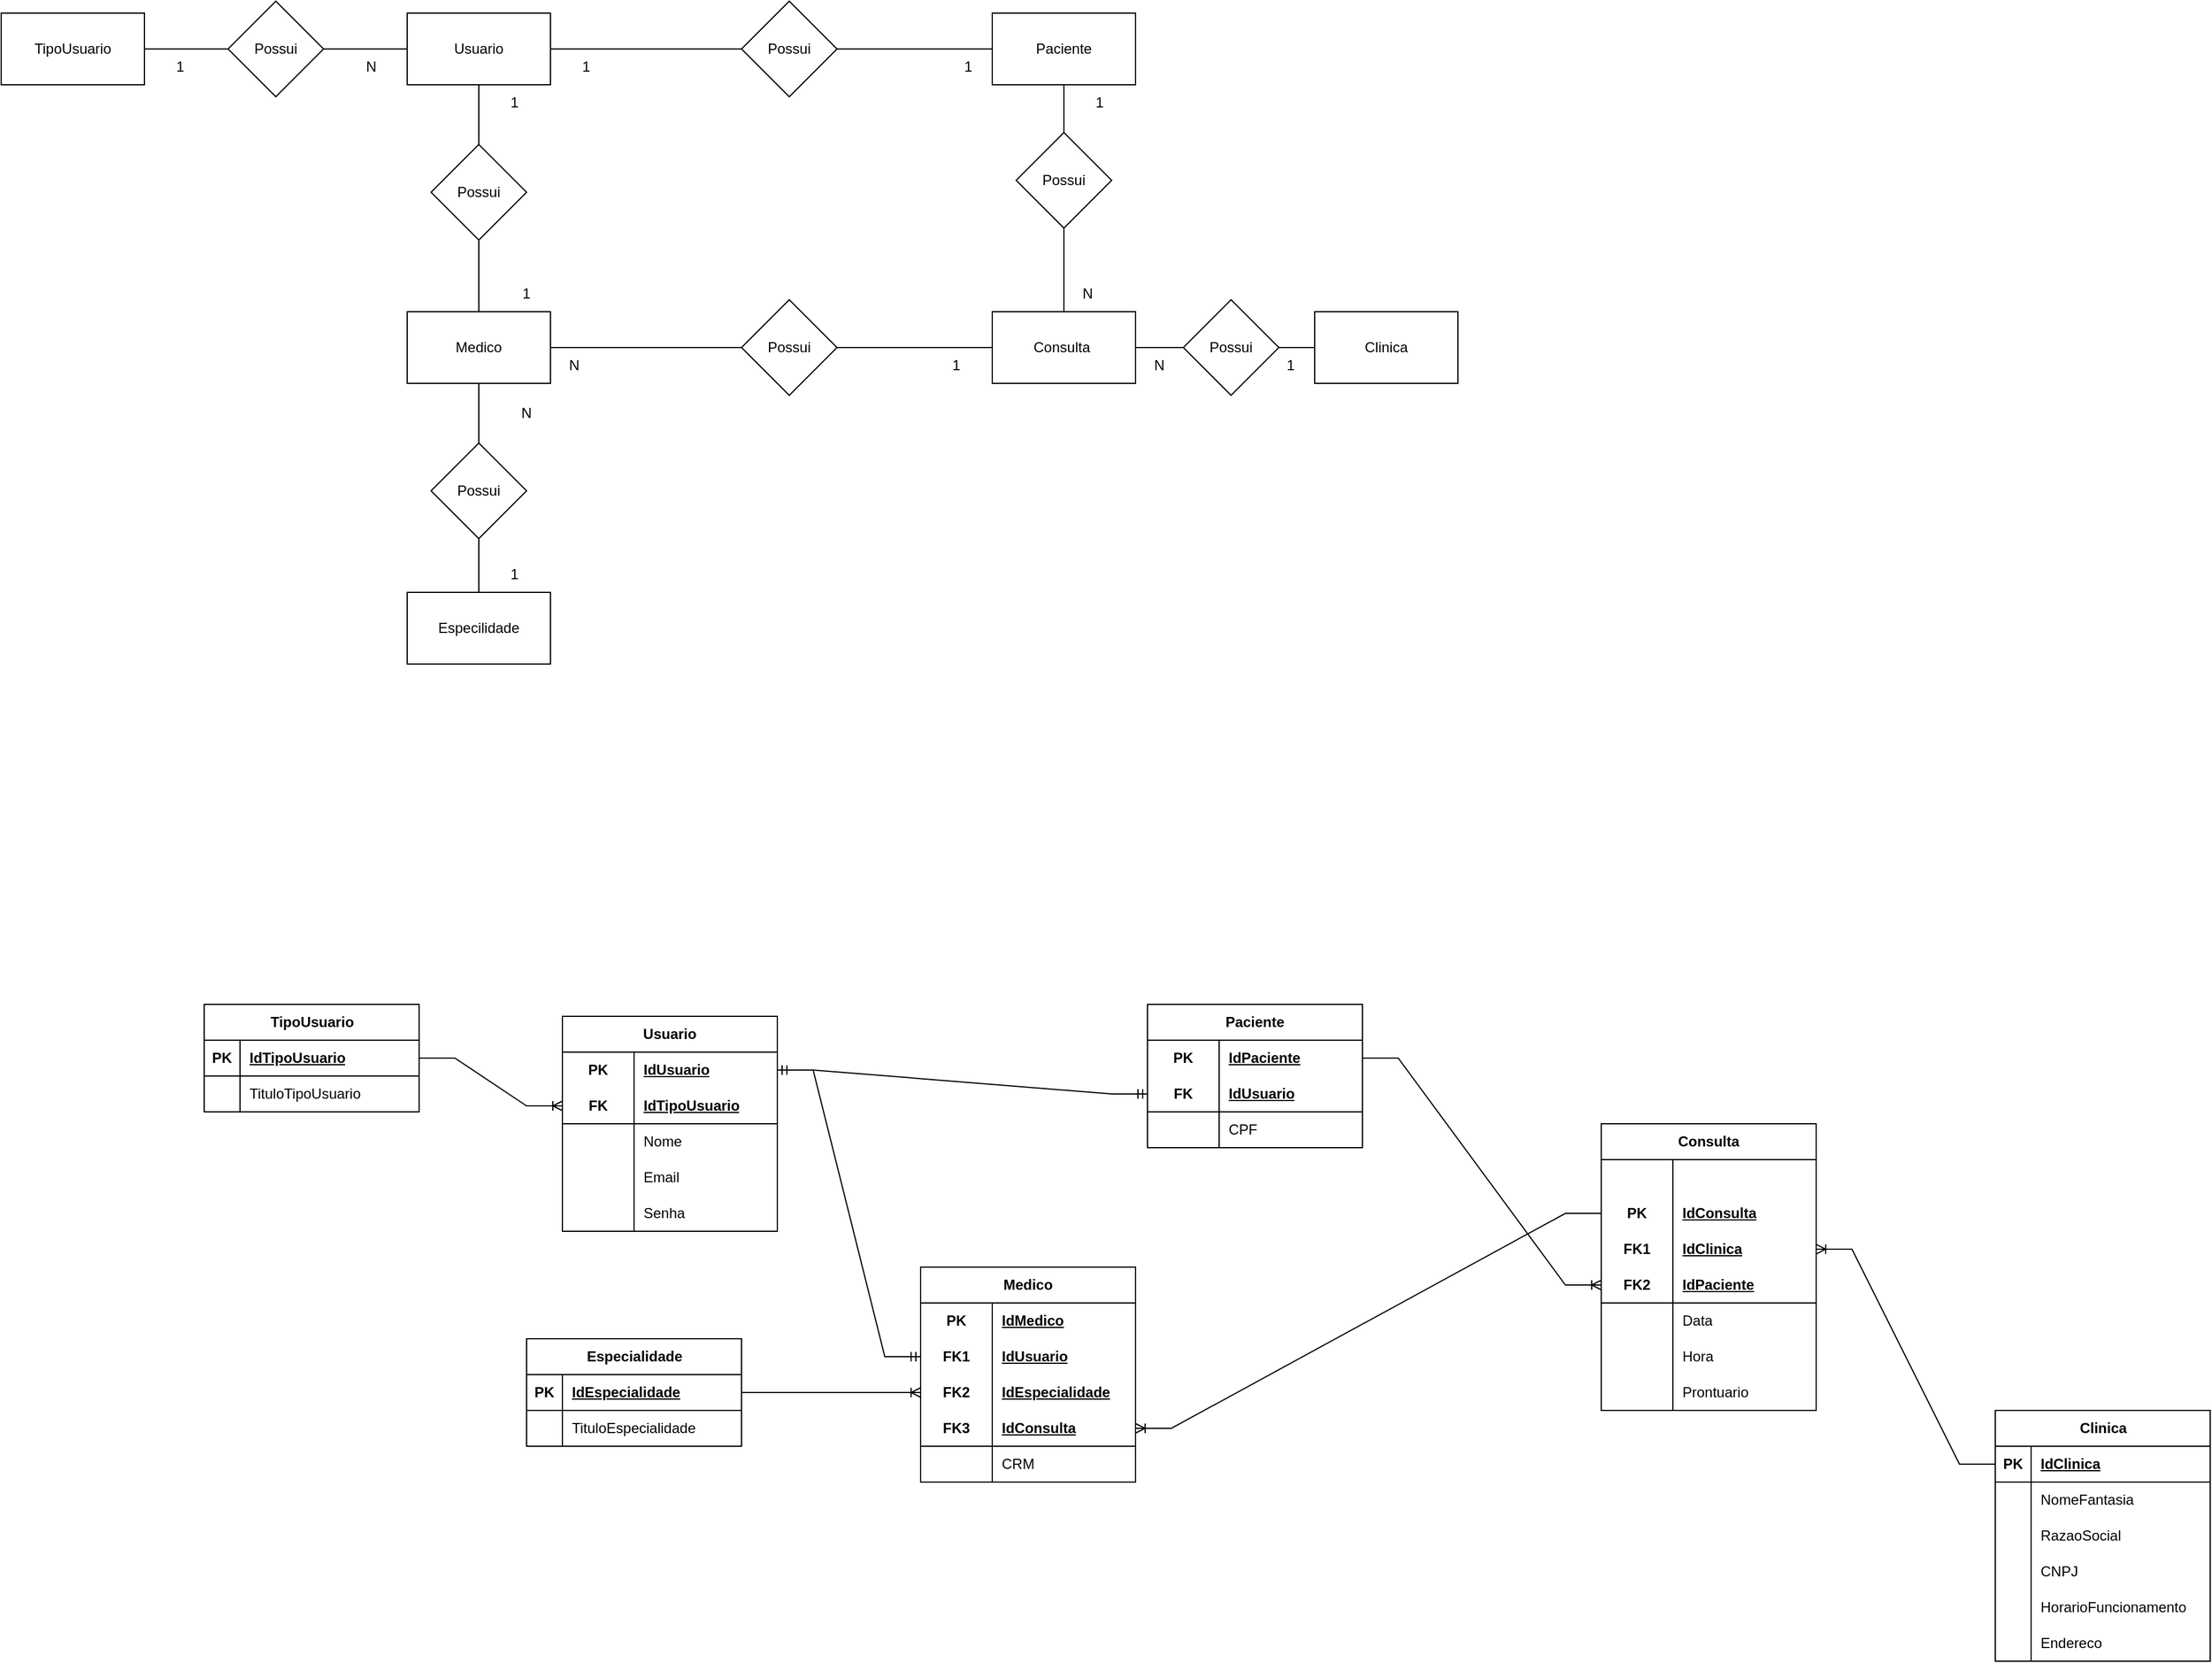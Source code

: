 <mxfile version="21.6.8" type="device">
  <diagram id="Rox00l-oEb8LLBNVX4Ud" name="Página-1">
    <mxGraphModel dx="2140" dy="718" grid="1" gridSize="10" guides="1" tooltips="1" connect="1" arrows="1" fold="1" page="1" pageScale="1" pageWidth="827" pageHeight="1169" math="0" shadow="0">
      <root>
        <mxCell id="0" />
        <mxCell id="1" parent="0" />
        <mxCell id="4RLWXRSgT9-6uXsNIl41-1" value="TipoUsuario" style="shape=table;startSize=30;container=1;collapsible=1;childLayout=tableLayout;fixedRows=1;rowLines=0;fontStyle=1;align=center;resizeLast=1;html=1;" vertex="1" parent="1">
          <mxGeometry x="140" y="870" width="180" height="90" as="geometry" />
        </mxCell>
        <mxCell id="4RLWXRSgT9-6uXsNIl41-2" value="" style="shape=tableRow;horizontal=0;startSize=0;swimlaneHead=0;swimlaneBody=0;fillColor=none;collapsible=0;dropTarget=0;points=[[0,0.5],[1,0.5]];portConstraint=eastwest;top=0;left=0;right=0;bottom=1;" vertex="1" parent="4RLWXRSgT9-6uXsNIl41-1">
          <mxGeometry y="30" width="180" height="30" as="geometry" />
        </mxCell>
        <mxCell id="4RLWXRSgT9-6uXsNIl41-3" value="PK" style="shape=partialRectangle;connectable=0;fillColor=none;top=0;left=0;bottom=0;right=0;fontStyle=1;overflow=hidden;whiteSpace=wrap;html=1;" vertex="1" parent="4RLWXRSgT9-6uXsNIl41-2">
          <mxGeometry width="30" height="30" as="geometry">
            <mxRectangle width="30" height="30" as="alternateBounds" />
          </mxGeometry>
        </mxCell>
        <mxCell id="4RLWXRSgT9-6uXsNIl41-4" value="IdTipoUsuario" style="shape=partialRectangle;connectable=0;fillColor=none;top=0;left=0;bottom=0;right=0;align=left;spacingLeft=6;fontStyle=5;overflow=hidden;whiteSpace=wrap;html=1;" vertex="1" parent="4RLWXRSgT9-6uXsNIl41-2">
          <mxGeometry x="30" width="150" height="30" as="geometry">
            <mxRectangle width="150" height="30" as="alternateBounds" />
          </mxGeometry>
        </mxCell>
        <mxCell id="4RLWXRSgT9-6uXsNIl41-5" value="" style="shape=tableRow;horizontal=0;startSize=0;swimlaneHead=0;swimlaneBody=0;fillColor=none;collapsible=0;dropTarget=0;points=[[0,0.5],[1,0.5]];portConstraint=eastwest;top=0;left=0;right=0;bottom=0;" vertex="1" parent="4RLWXRSgT9-6uXsNIl41-1">
          <mxGeometry y="60" width="180" height="30" as="geometry" />
        </mxCell>
        <mxCell id="4RLWXRSgT9-6uXsNIl41-6" value="" style="shape=partialRectangle;connectable=0;fillColor=none;top=0;left=0;bottom=0;right=0;editable=1;overflow=hidden;whiteSpace=wrap;html=1;" vertex="1" parent="4RLWXRSgT9-6uXsNIl41-5">
          <mxGeometry width="30" height="30" as="geometry">
            <mxRectangle width="30" height="30" as="alternateBounds" />
          </mxGeometry>
        </mxCell>
        <mxCell id="4RLWXRSgT9-6uXsNIl41-7" value="TituloTipoUsuario" style="shape=partialRectangle;connectable=0;fillColor=none;top=0;left=0;bottom=0;right=0;align=left;spacingLeft=6;overflow=hidden;whiteSpace=wrap;html=1;" vertex="1" parent="4RLWXRSgT9-6uXsNIl41-5">
          <mxGeometry x="30" width="150" height="30" as="geometry">
            <mxRectangle width="150" height="30" as="alternateBounds" />
          </mxGeometry>
        </mxCell>
        <mxCell id="4RLWXRSgT9-6uXsNIl41-14" value="Usuario" style="shape=table;startSize=30;container=1;collapsible=1;childLayout=tableLayout;fixedRows=1;rowLines=0;fontStyle=1;align=center;resizeLast=1;html=1;whiteSpace=wrap;" vertex="1" parent="1">
          <mxGeometry x="440" y="880" width="180" height="180" as="geometry" />
        </mxCell>
        <mxCell id="4RLWXRSgT9-6uXsNIl41-15" value="" style="shape=tableRow;horizontal=0;startSize=0;swimlaneHead=0;swimlaneBody=0;fillColor=none;collapsible=0;dropTarget=0;points=[[0,0.5],[1,0.5]];portConstraint=eastwest;top=0;left=0;right=0;bottom=0;html=1;" vertex="1" parent="4RLWXRSgT9-6uXsNIl41-14">
          <mxGeometry y="30" width="180" height="30" as="geometry" />
        </mxCell>
        <mxCell id="4RLWXRSgT9-6uXsNIl41-16" value="PK" style="shape=partialRectangle;connectable=0;fillColor=none;top=0;left=0;bottom=0;right=0;fontStyle=1;overflow=hidden;html=1;whiteSpace=wrap;" vertex="1" parent="4RLWXRSgT9-6uXsNIl41-15">
          <mxGeometry width="60" height="30" as="geometry">
            <mxRectangle width="60" height="30" as="alternateBounds" />
          </mxGeometry>
        </mxCell>
        <mxCell id="4RLWXRSgT9-6uXsNIl41-17" value="IdUsuario" style="shape=partialRectangle;connectable=0;fillColor=none;top=0;left=0;bottom=0;right=0;align=left;spacingLeft=6;fontStyle=5;overflow=hidden;html=1;whiteSpace=wrap;" vertex="1" parent="4RLWXRSgT9-6uXsNIl41-15">
          <mxGeometry x="60" width="120" height="30" as="geometry">
            <mxRectangle width="120" height="30" as="alternateBounds" />
          </mxGeometry>
        </mxCell>
        <mxCell id="4RLWXRSgT9-6uXsNIl41-18" value="" style="shape=tableRow;horizontal=0;startSize=0;swimlaneHead=0;swimlaneBody=0;fillColor=none;collapsible=0;dropTarget=0;points=[[0,0.5],[1,0.5]];portConstraint=eastwest;top=0;left=0;right=0;bottom=1;html=1;" vertex="1" parent="4RLWXRSgT9-6uXsNIl41-14">
          <mxGeometry y="60" width="180" height="30" as="geometry" />
        </mxCell>
        <mxCell id="4RLWXRSgT9-6uXsNIl41-19" value="FK" style="shape=partialRectangle;connectable=0;fillColor=none;top=0;left=0;bottom=0;right=0;fontStyle=1;overflow=hidden;html=1;whiteSpace=wrap;" vertex="1" parent="4RLWXRSgT9-6uXsNIl41-18">
          <mxGeometry width="60" height="30" as="geometry">
            <mxRectangle width="60" height="30" as="alternateBounds" />
          </mxGeometry>
        </mxCell>
        <mxCell id="4RLWXRSgT9-6uXsNIl41-20" value="IdTipoUsuario" style="shape=partialRectangle;connectable=0;fillColor=none;top=0;left=0;bottom=0;right=0;align=left;spacingLeft=6;fontStyle=5;overflow=hidden;html=1;whiteSpace=wrap;" vertex="1" parent="4RLWXRSgT9-6uXsNIl41-18">
          <mxGeometry x="60" width="120" height="30" as="geometry">
            <mxRectangle width="120" height="30" as="alternateBounds" />
          </mxGeometry>
        </mxCell>
        <mxCell id="4RLWXRSgT9-6uXsNIl41-21" value="" style="shape=tableRow;horizontal=0;startSize=0;swimlaneHead=0;swimlaneBody=0;fillColor=none;collapsible=0;dropTarget=0;points=[[0,0.5],[1,0.5]];portConstraint=eastwest;top=0;left=0;right=0;bottom=0;html=1;" vertex="1" parent="4RLWXRSgT9-6uXsNIl41-14">
          <mxGeometry y="90" width="180" height="30" as="geometry" />
        </mxCell>
        <mxCell id="4RLWXRSgT9-6uXsNIl41-22" value="" style="shape=partialRectangle;connectable=0;fillColor=none;top=0;left=0;bottom=0;right=0;editable=1;overflow=hidden;html=1;whiteSpace=wrap;" vertex="1" parent="4RLWXRSgT9-6uXsNIl41-21">
          <mxGeometry width="60" height="30" as="geometry">
            <mxRectangle width="60" height="30" as="alternateBounds" />
          </mxGeometry>
        </mxCell>
        <mxCell id="4RLWXRSgT9-6uXsNIl41-23" value="Nome" style="shape=partialRectangle;connectable=0;fillColor=none;top=0;left=0;bottom=0;right=0;align=left;spacingLeft=6;overflow=hidden;html=1;whiteSpace=wrap;" vertex="1" parent="4RLWXRSgT9-6uXsNIl41-21">
          <mxGeometry x="60" width="120" height="30" as="geometry">
            <mxRectangle width="120" height="30" as="alternateBounds" />
          </mxGeometry>
        </mxCell>
        <mxCell id="4RLWXRSgT9-6uXsNIl41-24" value="" style="shape=tableRow;horizontal=0;startSize=0;swimlaneHead=0;swimlaneBody=0;fillColor=none;collapsible=0;dropTarget=0;points=[[0,0.5],[1,0.5]];portConstraint=eastwest;top=0;left=0;right=0;bottom=0;html=1;" vertex="1" parent="4RLWXRSgT9-6uXsNIl41-14">
          <mxGeometry y="120" width="180" height="30" as="geometry" />
        </mxCell>
        <mxCell id="4RLWXRSgT9-6uXsNIl41-25" value="" style="shape=partialRectangle;connectable=0;fillColor=none;top=0;left=0;bottom=0;right=0;editable=1;overflow=hidden;html=1;whiteSpace=wrap;" vertex="1" parent="4RLWXRSgT9-6uXsNIl41-24">
          <mxGeometry width="60" height="30" as="geometry">
            <mxRectangle width="60" height="30" as="alternateBounds" />
          </mxGeometry>
        </mxCell>
        <mxCell id="4RLWXRSgT9-6uXsNIl41-26" value="Email" style="shape=partialRectangle;connectable=0;fillColor=none;top=0;left=0;bottom=0;right=0;align=left;spacingLeft=6;overflow=hidden;html=1;whiteSpace=wrap;" vertex="1" parent="4RLWXRSgT9-6uXsNIl41-24">
          <mxGeometry x="60" width="120" height="30" as="geometry">
            <mxRectangle width="120" height="30" as="alternateBounds" />
          </mxGeometry>
        </mxCell>
        <mxCell id="4RLWXRSgT9-6uXsNIl41-61" style="shape=tableRow;horizontal=0;startSize=0;swimlaneHead=0;swimlaneBody=0;fillColor=none;collapsible=0;dropTarget=0;points=[[0,0.5],[1,0.5]];portConstraint=eastwest;top=0;left=0;right=0;bottom=0;html=1;" vertex="1" parent="4RLWXRSgT9-6uXsNIl41-14">
          <mxGeometry y="150" width="180" height="30" as="geometry" />
        </mxCell>
        <mxCell id="4RLWXRSgT9-6uXsNIl41-62" style="shape=partialRectangle;connectable=0;fillColor=none;top=0;left=0;bottom=0;right=0;editable=1;overflow=hidden;html=1;whiteSpace=wrap;" vertex="1" parent="4RLWXRSgT9-6uXsNIl41-61">
          <mxGeometry width="60" height="30" as="geometry">
            <mxRectangle width="60" height="30" as="alternateBounds" />
          </mxGeometry>
        </mxCell>
        <mxCell id="4RLWXRSgT9-6uXsNIl41-63" value="Senha" style="shape=partialRectangle;connectable=0;fillColor=none;top=0;left=0;bottom=0;right=0;align=left;spacingLeft=6;overflow=hidden;html=1;whiteSpace=wrap;" vertex="1" parent="4RLWXRSgT9-6uXsNIl41-61">
          <mxGeometry x="60" width="120" height="30" as="geometry">
            <mxRectangle width="120" height="30" as="alternateBounds" />
          </mxGeometry>
        </mxCell>
        <mxCell id="4RLWXRSgT9-6uXsNIl41-35" style="edgeStyle=orthogonalEdgeStyle;rounded=0;orthogonalLoop=1;jettySize=auto;html=1;exitX=1;exitY=0.5;exitDx=0;exitDy=0;entryX=0;entryY=0.5;entryDx=0;entryDy=0;endArrow=none;endFill=0;" edge="1" parent="1" source="4RLWXRSgT9-6uXsNIl41-27" target="4RLWXRSgT9-6uXsNIl41-29">
          <mxGeometry relative="1" as="geometry" />
        </mxCell>
        <mxCell id="4RLWXRSgT9-6uXsNIl41-36" style="edgeStyle=orthogonalEdgeStyle;rounded=0;orthogonalLoop=1;jettySize=auto;html=1;exitX=0.5;exitY=1;exitDx=0;exitDy=0;entryX=0.5;entryY=0;entryDx=0;entryDy=0;endArrow=none;endFill=0;" edge="1" parent="1" source="4RLWXRSgT9-6uXsNIl41-27" target="4RLWXRSgT9-6uXsNIl41-31">
          <mxGeometry relative="1" as="geometry" />
        </mxCell>
        <mxCell id="4RLWXRSgT9-6uXsNIl41-27" value="Usuario" style="rounded=0;whiteSpace=wrap;html=1;" vertex="1" parent="1">
          <mxGeometry x="310" y="40" width="120" height="60" as="geometry" />
        </mxCell>
        <mxCell id="4RLWXRSgT9-6uXsNIl41-34" style="edgeStyle=orthogonalEdgeStyle;rounded=0;orthogonalLoop=1;jettySize=auto;html=1;exitX=1;exitY=0.5;exitDx=0;exitDy=0;entryX=0;entryY=0.5;entryDx=0;entryDy=0;endArrow=none;endFill=0;" edge="1" parent="1" source="4RLWXRSgT9-6uXsNIl41-28" target="4RLWXRSgT9-6uXsNIl41-27">
          <mxGeometry relative="1" as="geometry" />
        </mxCell>
        <mxCell id="4RLWXRSgT9-6uXsNIl41-28" value="TipoUsuario" style="rounded=0;whiteSpace=wrap;html=1;" vertex="1" parent="1">
          <mxGeometry x="-30" y="40" width="120" height="60" as="geometry" />
        </mxCell>
        <mxCell id="4RLWXRSgT9-6uXsNIl41-37" style="edgeStyle=orthogonalEdgeStyle;rounded=0;orthogonalLoop=1;jettySize=auto;html=1;exitX=0.5;exitY=1;exitDx=0;exitDy=0;entryX=0.5;entryY=0;entryDx=0;entryDy=0;endArrow=none;endFill=0;" edge="1" parent="1" source="4RLWXRSgT9-6uXsNIl41-29" target="4RLWXRSgT9-6uXsNIl41-30">
          <mxGeometry relative="1" as="geometry" />
        </mxCell>
        <mxCell id="4RLWXRSgT9-6uXsNIl41-29" value="Paciente" style="rounded=0;whiteSpace=wrap;html=1;" vertex="1" parent="1">
          <mxGeometry x="800" y="40" width="120" height="60" as="geometry" />
        </mxCell>
        <mxCell id="4RLWXRSgT9-6uXsNIl41-38" style="edgeStyle=orthogonalEdgeStyle;rounded=0;orthogonalLoop=1;jettySize=auto;html=1;exitX=1;exitY=0.5;exitDx=0;exitDy=0;endArrow=none;endFill=0;" edge="1" parent="1" source="4RLWXRSgT9-6uXsNIl41-30" target="4RLWXRSgT9-6uXsNIl41-32">
          <mxGeometry relative="1" as="geometry" />
        </mxCell>
        <mxCell id="4RLWXRSgT9-6uXsNIl41-30" value="Consulta&amp;nbsp;" style="rounded=0;whiteSpace=wrap;html=1;" vertex="1" parent="1">
          <mxGeometry x="800" y="290" width="120" height="60" as="geometry" />
        </mxCell>
        <mxCell id="4RLWXRSgT9-6uXsNIl41-39" style="edgeStyle=orthogonalEdgeStyle;rounded=0;orthogonalLoop=1;jettySize=auto;html=1;exitX=1;exitY=0.5;exitDx=0;exitDy=0;entryX=0;entryY=0.5;entryDx=0;entryDy=0;endArrow=none;endFill=0;" edge="1" parent="1" source="4RLWXRSgT9-6uXsNIl41-31" target="4RLWXRSgT9-6uXsNIl41-30">
          <mxGeometry relative="1" as="geometry" />
        </mxCell>
        <mxCell id="4RLWXRSgT9-6uXsNIl41-44" style="edgeStyle=orthogonalEdgeStyle;rounded=0;orthogonalLoop=1;jettySize=auto;html=1;exitX=0.5;exitY=1;exitDx=0;exitDy=0;entryX=0.5;entryY=0;entryDx=0;entryDy=0;endArrow=none;endFill=0;" edge="1" parent="1" source="4RLWXRSgT9-6uXsNIl41-45" target="4RLWXRSgT9-6uXsNIl41-33">
          <mxGeometry relative="1" as="geometry" />
        </mxCell>
        <mxCell id="4RLWXRSgT9-6uXsNIl41-31" value="Medico" style="rounded=0;whiteSpace=wrap;html=1;" vertex="1" parent="1">
          <mxGeometry x="310" y="290" width="120" height="60" as="geometry" />
        </mxCell>
        <mxCell id="4RLWXRSgT9-6uXsNIl41-32" value="Clinica" style="rounded=0;whiteSpace=wrap;html=1;" vertex="1" parent="1">
          <mxGeometry x="1070" y="290" width="120" height="60" as="geometry" />
        </mxCell>
        <mxCell id="4RLWXRSgT9-6uXsNIl41-33" value="Especilidade" style="rounded=0;whiteSpace=wrap;html=1;" vertex="1" parent="1">
          <mxGeometry x="310" y="525" width="120" height="60" as="geometry" />
        </mxCell>
        <mxCell id="4RLWXRSgT9-6uXsNIl41-40" value="Possui" style="rhombus;whiteSpace=wrap;html=1;" vertex="1" parent="1">
          <mxGeometry x="590" y="30" width="80" height="80" as="geometry" />
        </mxCell>
        <mxCell id="4RLWXRSgT9-6uXsNIl41-41" value="Possui" style="rhombus;whiteSpace=wrap;html=1;" vertex="1" parent="1">
          <mxGeometry x="590" y="280" width="80" height="80" as="geometry" />
        </mxCell>
        <mxCell id="4RLWXRSgT9-6uXsNIl41-42" value="Possui" style="rhombus;whiteSpace=wrap;html=1;" vertex="1" parent="1">
          <mxGeometry x="960" y="280" width="80" height="80" as="geometry" />
        </mxCell>
        <mxCell id="4RLWXRSgT9-6uXsNIl41-43" value="Possui" style="rhombus;whiteSpace=wrap;html=1;" vertex="1" parent="1">
          <mxGeometry x="160" y="30" width="80" height="80" as="geometry" />
        </mxCell>
        <mxCell id="4RLWXRSgT9-6uXsNIl41-46" value="" style="edgeStyle=orthogonalEdgeStyle;rounded=0;orthogonalLoop=1;jettySize=auto;html=1;exitX=0.5;exitY=1;exitDx=0;exitDy=0;entryX=0.5;entryY=0;entryDx=0;entryDy=0;endArrow=none;endFill=0;" edge="1" parent="1" source="4RLWXRSgT9-6uXsNIl41-31" target="4RLWXRSgT9-6uXsNIl41-45">
          <mxGeometry relative="1" as="geometry">
            <mxPoint x="370" y="350" as="sourcePoint" />
            <mxPoint x="370" y="525" as="targetPoint" />
          </mxGeometry>
        </mxCell>
        <mxCell id="4RLWXRSgT9-6uXsNIl41-45" value="Possui" style="rhombus;whiteSpace=wrap;html=1;" vertex="1" parent="1">
          <mxGeometry x="330" y="400" width="80" height="80" as="geometry" />
        </mxCell>
        <mxCell id="4RLWXRSgT9-6uXsNIl41-47" value="Possui" style="rhombus;whiteSpace=wrap;html=1;" vertex="1" parent="1">
          <mxGeometry x="330" y="150" width="80" height="80" as="geometry" />
        </mxCell>
        <mxCell id="4RLWXRSgT9-6uXsNIl41-48" value="1" style="text;html=1;strokeColor=none;fillColor=none;align=center;verticalAlign=middle;whiteSpace=wrap;rounded=0;" vertex="1" parent="1">
          <mxGeometry x="90" y="70" width="60" height="30" as="geometry" />
        </mxCell>
        <mxCell id="4RLWXRSgT9-6uXsNIl41-49" value="N" style="text;html=1;strokeColor=none;fillColor=none;align=center;verticalAlign=middle;whiteSpace=wrap;rounded=0;" vertex="1" parent="1">
          <mxGeometry x="420" y="320" width="60" height="30" as="geometry" />
        </mxCell>
        <mxCell id="4RLWXRSgT9-6uXsNIl41-50" value="1" style="text;html=1;strokeColor=none;fillColor=none;align=center;verticalAlign=middle;whiteSpace=wrap;rounded=0;" vertex="1" parent="1">
          <mxGeometry x="740" y="320" width="60" height="30" as="geometry" />
        </mxCell>
        <mxCell id="4RLWXRSgT9-6uXsNIl41-51" value="N" style="text;html=1;strokeColor=none;fillColor=none;align=center;verticalAlign=middle;whiteSpace=wrap;rounded=0;" vertex="1" parent="1">
          <mxGeometry x="910" y="320" width="60" height="30" as="geometry" />
        </mxCell>
        <mxCell id="4RLWXRSgT9-6uXsNIl41-52" value="N" style="text;html=1;strokeColor=none;fillColor=none;align=center;verticalAlign=middle;whiteSpace=wrap;rounded=0;" vertex="1" parent="1">
          <mxGeometry x="850" y="260" width="60" height="30" as="geometry" />
        </mxCell>
        <mxCell id="4RLWXRSgT9-6uXsNIl41-53" value="1" style="text;html=1;strokeColor=none;fillColor=none;align=center;verticalAlign=middle;whiteSpace=wrap;rounded=0;" vertex="1" parent="1">
          <mxGeometry x="1020" y="320" width="60" height="30" as="geometry" />
        </mxCell>
        <mxCell id="4RLWXRSgT9-6uXsNIl41-54" value="1" style="text;html=1;strokeColor=none;fillColor=none;align=center;verticalAlign=middle;whiteSpace=wrap;rounded=0;" vertex="1" parent="1">
          <mxGeometry x="860" y="100" width="60" height="30" as="geometry" />
        </mxCell>
        <mxCell id="4RLWXRSgT9-6uXsNIl41-55" value="1" style="text;html=1;strokeColor=none;fillColor=none;align=center;verticalAlign=middle;whiteSpace=wrap;rounded=0;" vertex="1" parent="1">
          <mxGeometry x="750" y="70" width="60" height="30" as="geometry" />
        </mxCell>
        <mxCell id="4RLWXRSgT9-6uXsNIl41-56" value="1" style="text;html=1;strokeColor=none;fillColor=none;align=center;verticalAlign=middle;whiteSpace=wrap;rounded=0;" vertex="1" parent="1">
          <mxGeometry x="430" y="70" width="60" height="30" as="geometry" />
        </mxCell>
        <mxCell id="4RLWXRSgT9-6uXsNIl41-57" value="1" style="text;html=1;strokeColor=none;fillColor=none;align=center;verticalAlign=middle;whiteSpace=wrap;rounded=0;" vertex="1" parent="1">
          <mxGeometry x="380" y="260" width="60" height="30" as="geometry" />
        </mxCell>
        <mxCell id="4RLWXRSgT9-6uXsNIl41-58" value="1" style="text;html=1;strokeColor=none;fillColor=none;align=center;verticalAlign=middle;whiteSpace=wrap;rounded=0;" vertex="1" parent="1">
          <mxGeometry x="370" y="100" width="60" height="30" as="geometry" />
        </mxCell>
        <mxCell id="4RLWXRSgT9-6uXsNIl41-59" value="N" style="text;html=1;strokeColor=none;fillColor=none;align=center;verticalAlign=middle;whiteSpace=wrap;rounded=0;" vertex="1" parent="1">
          <mxGeometry x="250" y="70" width="60" height="30" as="geometry" />
        </mxCell>
        <mxCell id="4RLWXRSgT9-6uXsNIl41-60" value="1" style="text;html=1;strokeColor=none;fillColor=none;align=center;verticalAlign=middle;whiteSpace=wrap;rounded=0;" vertex="1" parent="1">
          <mxGeometry x="370" y="495" width="60" height="30" as="geometry" />
        </mxCell>
        <mxCell id="4RLWXRSgT9-6uXsNIl41-64" value="Paciente" style="shape=table;startSize=30;container=1;collapsible=1;childLayout=tableLayout;fixedRows=1;rowLines=0;fontStyle=1;align=center;resizeLast=1;html=1;whiteSpace=wrap;" vertex="1" parent="1">
          <mxGeometry x="930" y="870" width="180" height="120" as="geometry" />
        </mxCell>
        <mxCell id="4RLWXRSgT9-6uXsNIl41-65" value="" style="shape=tableRow;horizontal=0;startSize=0;swimlaneHead=0;swimlaneBody=0;fillColor=none;collapsible=0;dropTarget=0;points=[[0,0.5],[1,0.5]];portConstraint=eastwest;top=0;left=0;right=0;bottom=0;html=1;" vertex="1" parent="4RLWXRSgT9-6uXsNIl41-64">
          <mxGeometry y="30" width="180" height="30" as="geometry" />
        </mxCell>
        <mxCell id="4RLWXRSgT9-6uXsNIl41-66" value="PK" style="shape=partialRectangle;connectable=0;fillColor=none;top=0;left=0;bottom=0;right=0;fontStyle=1;overflow=hidden;html=1;whiteSpace=wrap;" vertex="1" parent="4RLWXRSgT9-6uXsNIl41-65">
          <mxGeometry width="60" height="30" as="geometry">
            <mxRectangle width="60" height="30" as="alternateBounds" />
          </mxGeometry>
        </mxCell>
        <mxCell id="4RLWXRSgT9-6uXsNIl41-67" value="IdPaciente" style="shape=partialRectangle;connectable=0;fillColor=none;top=0;left=0;bottom=0;right=0;align=left;spacingLeft=6;fontStyle=5;overflow=hidden;html=1;whiteSpace=wrap;" vertex="1" parent="4RLWXRSgT9-6uXsNIl41-65">
          <mxGeometry x="60" width="120" height="30" as="geometry">
            <mxRectangle width="120" height="30" as="alternateBounds" />
          </mxGeometry>
        </mxCell>
        <mxCell id="4RLWXRSgT9-6uXsNIl41-68" value="" style="shape=tableRow;horizontal=0;startSize=0;swimlaneHead=0;swimlaneBody=0;fillColor=none;collapsible=0;dropTarget=0;points=[[0,0.5],[1,0.5]];portConstraint=eastwest;top=0;left=0;right=0;bottom=1;html=1;" vertex="1" parent="4RLWXRSgT9-6uXsNIl41-64">
          <mxGeometry y="60" width="180" height="30" as="geometry" />
        </mxCell>
        <mxCell id="4RLWXRSgT9-6uXsNIl41-69" value="FK" style="shape=partialRectangle;connectable=0;fillColor=none;top=0;left=0;bottom=0;right=0;fontStyle=1;overflow=hidden;html=1;whiteSpace=wrap;" vertex="1" parent="4RLWXRSgT9-6uXsNIl41-68">
          <mxGeometry width="60" height="30" as="geometry">
            <mxRectangle width="60" height="30" as="alternateBounds" />
          </mxGeometry>
        </mxCell>
        <mxCell id="4RLWXRSgT9-6uXsNIl41-70" value="IdUsuario" style="shape=partialRectangle;connectable=0;fillColor=none;top=0;left=0;bottom=0;right=0;align=left;spacingLeft=6;fontStyle=5;overflow=hidden;html=1;whiteSpace=wrap;" vertex="1" parent="4RLWXRSgT9-6uXsNIl41-68">
          <mxGeometry x="60" width="120" height="30" as="geometry">
            <mxRectangle width="120" height="30" as="alternateBounds" />
          </mxGeometry>
        </mxCell>
        <mxCell id="4RLWXRSgT9-6uXsNIl41-71" value="" style="shape=tableRow;horizontal=0;startSize=0;swimlaneHead=0;swimlaneBody=0;fillColor=none;collapsible=0;dropTarget=0;points=[[0,0.5],[1,0.5]];portConstraint=eastwest;top=0;left=0;right=0;bottom=0;html=1;" vertex="1" parent="4RLWXRSgT9-6uXsNIl41-64">
          <mxGeometry y="90" width="180" height="30" as="geometry" />
        </mxCell>
        <mxCell id="4RLWXRSgT9-6uXsNIl41-72" value="" style="shape=partialRectangle;connectable=0;fillColor=none;top=0;left=0;bottom=0;right=0;editable=1;overflow=hidden;html=1;whiteSpace=wrap;" vertex="1" parent="4RLWXRSgT9-6uXsNIl41-71">
          <mxGeometry width="60" height="30" as="geometry">
            <mxRectangle width="60" height="30" as="alternateBounds" />
          </mxGeometry>
        </mxCell>
        <mxCell id="4RLWXRSgT9-6uXsNIl41-73" value="CPF" style="shape=partialRectangle;connectable=0;fillColor=none;top=0;left=0;bottom=0;right=0;align=left;spacingLeft=6;overflow=hidden;html=1;whiteSpace=wrap;" vertex="1" parent="4RLWXRSgT9-6uXsNIl41-71">
          <mxGeometry x="60" width="120" height="30" as="geometry">
            <mxRectangle width="120" height="30" as="alternateBounds" />
          </mxGeometry>
        </mxCell>
        <mxCell id="4RLWXRSgT9-6uXsNIl41-80" value="Consulta" style="shape=table;startSize=30;container=1;collapsible=1;childLayout=tableLayout;fixedRows=1;rowLines=0;fontStyle=1;align=center;resizeLast=1;html=1;whiteSpace=wrap;" vertex="1" parent="1">
          <mxGeometry x="1310" y="970" width="180" height="240" as="geometry" />
        </mxCell>
        <mxCell id="4RLWXRSgT9-6uXsNIl41-99" style="shape=tableRow;horizontal=0;startSize=0;swimlaneHead=0;swimlaneBody=0;fillColor=none;collapsible=0;dropTarget=0;points=[[0,0.5],[1,0.5]];portConstraint=eastwest;top=0;left=0;right=0;bottom=0;html=1;" vertex="1" parent="4RLWXRSgT9-6uXsNIl41-80">
          <mxGeometry y="30" width="180" height="30" as="geometry" />
        </mxCell>
        <mxCell id="4RLWXRSgT9-6uXsNIl41-100" value="" style="shape=partialRectangle;connectable=0;fillColor=none;top=0;left=0;bottom=0;right=0;fontStyle=1;overflow=hidden;html=1;whiteSpace=wrap;" vertex="1" parent="4RLWXRSgT9-6uXsNIl41-99">
          <mxGeometry width="60" height="30" as="geometry">
            <mxRectangle width="60" height="30" as="alternateBounds" />
          </mxGeometry>
        </mxCell>
        <mxCell id="4RLWXRSgT9-6uXsNIl41-101" value="" style="shape=partialRectangle;connectable=0;fillColor=none;top=0;left=0;bottom=0;right=0;align=left;spacingLeft=6;fontStyle=5;overflow=hidden;html=1;whiteSpace=wrap;" vertex="1" parent="4RLWXRSgT9-6uXsNIl41-99">
          <mxGeometry x="60" width="120" height="30" as="geometry">
            <mxRectangle width="120" height="30" as="alternateBounds" />
          </mxGeometry>
        </mxCell>
        <mxCell id="4RLWXRSgT9-6uXsNIl41-93" style="shape=tableRow;horizontal=0;startSize=0;swimlaneHead=0;swimlaneBody=0;fillColor=none;collapsible=0;dropTarget=0;points=[[0,0.5],[1,0.5]];portConstraint=eastwest;top=0;left=0;right=0;bottom=0;html=1;" vertex="1" parent="4RLWXRSgT9-6uXsNIl41-80">
          <mxGeometry y="60" width="180" height="30" as="geometry" />
        </mxCell>
        <mxCell id="4RLWXRSgT9-6uXsNIl41-94" value="PK" style="shape=partialRectangle;connectable=0;fillColor=none;top=0;left=0;bottom=0;right=0;fontStyle=1;overflow=hidden;html=1;whiteSpace=wrap;" vertex="1" parent="4RLWXRSgT9-6uXsNIl41-93">
          <mxGeometry width="60" height="30" as="geometry">
            <mxRectangle width="60" height="30" as="alternateBounds" />
          </mxGeometry>
        </mxCell>
        <mxCell id="4RLWXRSgT9-6uXsNIl41-95" value="IdConsulta" style="shape=partialRectangle;connectable=0;fillColor=none;top=0;left=0;bottom=0;right=0;align=left;spacingLeft=6;fontStyle=5;overflow=hidden;html=1;whiteSpace=wrap;" vertex="1" parent="4RLWXRSgT9-6uXsNIl41-93">
          <mxGeometry x="60" width="120" height="30" as="geometry">
            <mxRectangle width="120" height="30" as="alternateBounds" />
          </mxGeometry>
        </mxCell>
        <mxCell id="4RLWXRSgT9-6uXsNIl41-81" value="" style="shape=tableRow;horizontal=0;startSize=0;swimlaneHead=0;swimlaneBody=0;fillColor=none;collapsible=0;dropTarget=0;points=[[0,0.5],[1,0.5]];portConstraint=eastwest;top=0;left=0;right=0;bottom=0;html=1;" vertex="1" parent="4RLWXRSgT9-6uXsNIl41-80">
          <mxGeometry y="90" width="180" height="30" as="geometry" />
        </mxCell>
        <mxCell id="4RLWXRSgT9-6uXsNIl41-82" value="FK1" style="shape=partialRectangle;connectable=0;fillColor=none;top=0;left=0;bottom=0;right=0;fontStyle=1;overflow=hidden;html=1;whiteSpace=wrap;" vertex="1" parent="4RLWXRSgT9-6uXsNIl41-81">
          <mxGeometry width="60" height="30" as="geometry">
            <mxRectangle width="60" height="30" as="alternateBounds" />
          </mxGeometry>
        </mxCell>
        <mxCell id="4RLWXRSgT9-6uXsNIl41-83" value="IdClinica" style="shape=partialRectangle;connectable=0;fillColor=none;top=0;left=0;bottom=0;right=0;align=left;spacingLeft=6;fontStyle=5;overflow=hidden;html=1;whiteSpace=wrap;" vertex="1" parent="4RLWXRSgT9-6uXsNIl41-81">
          <mxGeometry x="60" width="120" height="30" as="geometry">
            <mxRectangle width="120" height="30" as="alternateBounds" />
          </mxGeometry>
        </mxCell>
        <mxCell id="4RLWXRSgT9-6uXsNIl41-84" value="" style="shape=tableRow;horizontal=0;startSize=0;swimlaneHead=0;swimlaneBody=0;fillColor=none;collapsible=0;dropTarget=0;points=[[0,0.5],[1,0.5]];portConstraint=eastwest;top=0;left=0;right=0;bottom=1;html=1;" vertex="1" parent="4RLWXRSgT9-6uXsNIl41-80">
          <mxGeometry y="120" width="180" height="30" as="geometry" />
        </mxCell>
        <mxCell id="4RLWXRSgT9-6uXsNIl41-85" value="FK2" style="shape=partialRectangle;connectable=0;fillColor=none;top=0;left=0;bottom=0;right=0;fontStyle=1;overflow=hidden;html=1;whiteSpace=wrap;" vertex="1" parent="4RLWXRSgT9-6uXsNIl41-84">
          <mxGeometry width="60" height="30" as="geometry">
            <mxRectangle width="60" height="30" as="alternateBounds" />
          </mxGeometry>
        </mxCell>
        <mxCell id="4RLWXRSgT9-6uXsNIl41-86" value="IdPaciente" style="shape=partialRectangle;connectable=0;fillColor=none;top=0;left=0;bottom=0;right=0;align=left;spacingLeft=6;fontStyle=5;overflow=hidden;html=1;whiteSpace=wrap;" vertex="1" parent="4RLWXRSgT9-6uXsNIl41-84">
          <mxGeometry x="60" width="120" height="30" as="geometry">
            <mxRectangle width="120" height="30" as="alternateBounds" />
          </mxGeometry>
        </mxCell>
        <mxCell id="4RLWXRSgT9-6uXsNIl41-87" value="" style="shape=tableRow;horizontal=0;startSize=0;swimlaneHead=0;swimlaneBody=0;fillColor=none;collapsible=0;dropTarget=0;points=[[0,0.5],[1,0.5]];portConstraint=eastwest;top=0;left=0;right=0;bottom=0;html=1;" vertex="1" parent="4RLWXRSgT9-6uXsNIl41-80">
          <mxGeometry y="150" width="180" height="30" as="geometry" />
        </mxCell>
        <mxCell id="4RLWXRSgT9-6uXsNIl41-88" value="" style="shape=partialRectangle;connectable=0;fillColor=none;top=0;left=0;bottom=0;right=0;editable=1;overflow=hidden;html=1;whiteSpace=wrap;" vertex="1" parent="4RLWXRSgT9-6uXsNIl41-87">
          <mxGeometry width="60" height="30" as="geometry">
            <mxRectangle width="60" height="30" as="alternateBounds" />
          </mxGeometry>
        </mxCell>
        <mxCell id="4RLWXRSgT9-6uXsNIl41-89" value="Data" style="shape=partialRectangle;connectable=0;fillColor=none;top=0;left=0;bottom=0;right=0;align=left;spacingLeft=6;overflow=hidden;html=1;whiteSpace=wrap;" vertex="1" parent="4RLWXRSgT9-6uXsNIl41-87">
          <mxGeometry x="60" width="120" height="30" as="geometry">
            <mxRectangle width="120" height="30" as="alternateBounds" />
          </mxGeometry>
        </mxCell>
        <mxCell id="4RLWXRSgT9-6uXsNIl41-90" value="" style="shape=tableRow;horizontal=0;startSize=0;swimlaneHead=0;swimlaneBody=0;fillColor=none;collapsible=0;dropTarget=0;points=[[0,0.5],[1,0.5]];portConstraint=eastwest;top=0;left=0;right=0;bottom=0;html=1;" vertex="1" parent="4RLWXRSgT9-6uXsNIl41-80">
          <mxGeometry y="180" width="180" height="30" as="geometry" />
        </mxCell>
        <mxCell id="4RLWXRSgT9-6uXsNIl41-91" value="" style="shape=partialRectangle;connectable=0;fillColor=none;top=0;left=0;bottom=0;right=0;editable=1;overflow=hidden;html=1;whiteSpace=wrap;" vertex="1" parent="4RLWXRSgT9-6uXsNIl41-90">
          <mxGeometry width="60" height="30" as="geometry">
            <mxRectangle width="60" height="30" as="alternateBounds" />
          </mxGeometry>
        </mxCell>
        <mxCell id="4RLWXRSgT9-6uXsNIl41-92" value="Hora" style="shape=partialRectangle;connectable=0;fillColor=none;top=0;left=0;bottom=0;right=0;align=left;spacingLeft=6;overflow=hidden;html=1;whiteSpace=wrap;" vertex="1" parent="4RLWXRSgT9-6uXsNIl41-90">
          <mxGeometry x="60" width="120" height="30" as="geometry">
            <mxRectangle width="120" height="30" as="alternateBounds" />
          </mxGeometry>
        </mxCell>
        <mxCell id="4RLWXRSgT9-6uXsNIl41-148" style="shape=tableRow;horizontal=0;startSize=0;swimlaneHead=0;swimlaneBody=0;fillColor=none;collapsible=0;dropTarget=0;points=[[0,0.5],[1,0.5]];portConstraint=eastwest;top=0;left=0;right=0;bottom=0;html=1;" vertex="1" parent="4RLWXRSgT9-6uXsNIl41-80">
          <mxGeometry y="210" width="180" height="30" as="geometry" />
        </mxCell>
        <mxCell id="4RLWXRSgT9-6uXsNIl41-149" style="shape=partialRectangle;connectable=0;fillColor=none;top=0;left=0;bottom=0;right=0;editable=1;overflow=hidden;html=1;whiteSpace=wrap;" vertex="1" parent="4RLWXRSgT9-6uXsNIl41-148">
          <mxGeometry width="60" height="30" as="geometry">
            <mxRectangle width="60" height="30" as="alternateBounds" />
          </mxGeometry>
        </mxCell>
        <mxCell id="4RLWXRSgT9-6uXsNIl41-150" value="Prontuario" style="shape=partialRectangle;connectable=0;fillColor=none;top=0;left=0;bottom=0;right=0;align=left;spacingLeft=6;overflow=hidden;html=1;whiteSpace=wrap;" vertex="1" parent="4RLWXRSgT9-6uXsNIl41-148">
          <mxGeometry x="60" width="120" height="30" as="geometry">
            <mxRectangle width="120" height="30" as="alternateBounds" />
          </mxGeometry>
        </mxCell>
        <mxCell id="4RLWXRSgT9-6uXsNIl41-102" value="Clinica" style="shape=table;startSize=30;container=1;collapsible=1;childLayout=tableLayout;fixedRows=1;rowLines=0;fontStyle=1;align=center;resizeLast=1;html=1;" vertex="1" parent="1">
          <mxGeometry x="1640" y="1210" width="180" height="210" as="geometry" />
        </mxCell>
        <mxCell id="4RLWXRSgT9-6uXsNIl41-103" value="" style="shape=tableRow;horizontal=0;startSize=0;swimlaneHead=0;swimlaneBody=0;fillColor=none;collapsible=0;dropTarget=0;points=[[0,0.5],[1,0.5]];portConstraint=eastwest;top=0;left=0;right=0;bottom=1;" vertex="1" parent="4RLWXRSgT9-6uXsNIl41-102">
          <mxGeometry y="30" width="180" height="30" as="geometry" />
        </mxCell>
        <mxCell id="4RLWXRSgT9-6uXsNIl41-104" value="PK" style="shape=partialRectangle;connectable=0;fillColor=none;top=0;left=0;bottom=0;right=0;fontStyle=1;overflow=hidden;whiteSpace=wrap;html=1;" vertex="1" parent="4RLWXRSgT9-6uXsNIl41-103">
          <mxGeometry width="30" height="30" as="geometry">
            <mxRectangle width="30" height="30" as="alternateBounds" />
          </mxGeometry>
        </mxCell>
        <mxCell id="4RLWXRSgT9-6uXsNIl41-105" value="IdClinica" style="shape=partialRectangle;connectable=0;fillColor=none;top=0;left=0;bottom=0;right=0;align=left;spacingLeft=6;fontStyle=5;overflow=hidden;whiteSpace=wrap;html=1;" vertex="1" parent="4RLWXRSgT9-6uXsNIl41-103">
          <mxGeometry x="30" width="150" height="30" as="geometry">
            <mxRectangle width="150" height="30" as="alternateBounds" />
          </mxGeometry>
        </mxCell>
        <mxCell id="4RLWXRSgT9-6uXsNIl41-106" value="" style="shape=tableRow;horizontal=0;startSize=0;swimlaneHead=0;swimlaneBody=0;fillColor=none;collapsible=0;dropTarget=0;points=[[0,0.5],[1,0.5]];portConstraint=eastwest;top=0;left=0;right=0;bottom=0;" vertex="1" parent="4RLWXRSgT9-6uXsNIl41-102">
          <mxGeometry y="60" width="180" height="30" as="geometry" />
        </mxCell>
        <mxCell id="4RLWXRSgT9-6uXsNIl41-107" value="" style="shape=partialRectangle;connectable=0;fillColor=none;top=0;left=0;bottom=0;right=0;editable=1;overflow=hidden;whiteSpace=wrap;html=1;" vertex="1" parent="4RLWXRSgT9-6uXsNIl41-106">
          <mxGeometry width="30" height="30" as="geometry">
            <mxRectangle width="30" height="30" as="alternateBounds" />
          </mxGeometry>
        </mxCell>
        <mxCell id="4RLWXRSgT9-6uXsNIl41-108" value="NomeFantasia" style="shape=partialRectangle;connectable=0;fillColor=none;top=0;left=0;bottom=0;right=0;align=left;spacingLeft=6;overflow=hidden;whiteSpace=wrap;html=1;" vertex="1" parent="4RLWXRSgT9-6uXsNIl41-106">
          <mxGeometry x="30" width="150" height="30" as="geometry">
            <mxRectangle width="150" height="30" as="alternateBounds" />
          </mxGeometry>
        </mxCell>
        <mxCell id="4RLWXRSgT9-6uXsNIl41-109" style="shape=tableRow;horizontal=0;startSize=0;swimlaneHead=0;swimlaneBody=0;fillColor=none;collapsible=0;dropTarget=0;points=[[0,0.5],[1,0.5]];portConstraint=eastwest;top=0;left=0;right=0;bottom=0;" vertex="1" parent="4RLWXRSgT9-6uXsNIl41-102">
          <mxGeometry y="90" width="180" height="30" as="geometry" />
        </mxCell>
        <mxCell id="4RLWXRSgT9-6uXsNIl41-110" style="shape=partialRectangle;connectable=0;fillColor=none;top=0;left=0;bottom=0;right=0;editable=1;overflow=hidden;whiteSpace=wrap;html=1;" vertex="1" parent="4RLWXRSgT9-6uXsNIl41-109">
          <mxGeometry width="30" height="30" as="geometry">
            <mxRectangle width="30" height="30" as="alternateBounds" />
          </mxGeometry>
        </mxCell>
        <mxCell id="4RLWXRSgT9-6uXsNIl41-111" value="RazaoSocial" style="shape=partialRectangle;connectable=0;fillColor=none;top=0;left=0;bottom=0;right=0;align=left;spacingLeft=6;overflow=hidden;whiteSpace=wrap;html=1;" vertex="1" parent="4RLWXRSgT9-6uXsNIl41-109">
          <mxGeometry x="30" width="150" height="30" as="geometry">
            <mxRectangle width="150" height="30" as="alternateBounds" />
          </mxGeometry>
        </mxCell>
        <mxCell id="4RLWXRSgT9-6uXsNIl41-112" style="shape=tableRow;horizontal=0;startSize=0;swimlaneHead=0;swimlaneBody=0;fillColor=none;collapsible=0;dropTarget=0;points=[[0,0.5],[1,0.5]];portConstraint=eastwest;top=0;left=0;right=0;bottom=0;" vertex="1" parent="4RLWXRSgT9-6uXsNIl41-102">
          <mxGeometry y="120" width="180" height="30" as="geometry" />
        </mxCell>
        <mxCell id="4RLWXRSgT9-6uXsNIl41-113" style="shape=partialRectangle;connectable=0;fillColor=none;top=0;left=0;bottom=0;right=0;editable=1;overflow=hidden;whiteSpace=wrap;html=1;" vertex="1" parent="4RLWXRSgT9-6uXsNIl41-112">
          <mxGeometry width="30" height="30" as="geometry">
            <mxRectangle width="30" height="30" as="alternateBounds" />
          </mxGeometry>
        </mxCell>
        <mxCell id="4RLWXRSgT9-6uXsNIl41-114" value="CNPJ" style="shape=partialRectangle;connectable=0;fillColor=none;top=0;left=0;bottom=0;right=0;align=left;spacingLeft=6;overflow=hidden;whiteSpace=wrap;html=1;" vertex="1" parent="4RLWXRSgT9-6uXsNIl41-112">
          <mxGeometry x="30" width="150" height="30" as="geometry">
            <mxRectangle width="150" height="30" as="alternateBounds" />
          </mxGeometry>
        </mxCell>
        <mxCell id="4RLWXRSgT9-6uXsNIl41-115" style="shape=tableRow;horizontal=0;startSize=0;swimlaneHead=0;swimlaneBody=0;fillColor=none;collapsible=0;dropTarget=0;points=[[0,0.5],[1,0.5]];portConstraint=eastwest;top=0;left=0;right=0;bottom=0;" vertex="1" parent="4RLWXRSgT9-6uXsNIl41-102">
          <mxGeometry y="150" width="180" height="30" as="geometry" />
        </mxCell>
        <mxCell id="4RLWXRSgT9-6uXsNIl41-116" style="shape=partialRectangle;connectable=0;fillColor=none;top=0;left=0;bottom=0;right=0;editable=1;overflow=hidden;whiteSpace=wrap;html=1;" vertex="1" parent="4RLWXRSgT9-6uXsNIl41-115">
          <mxGeometry width="30" height="30" as="geometry">
            <mxRectangle width="30" height="30" as="alternateBounds" />
          </mxGeometry>
        </mxCell>
        <mxCell id="4RLWXRSgT9-6uXsNIl41-117" value="HorarioFuncionamento" style="shape=partialRectangle;connectable=0;fillColor=none;top=0;left=0;bottom=0;right=0;align=left;spacingLeft=6;overflow=hidden;whiteSpace=wrap;html=1;" vertex="1" parent="4RLWXRSgT9-6uXsNIl41-115">
          <mxGeometry x="30" width="150" height="30" as="geometry">
            <mxRectangle width="150" height="30" as="alternateBounds" />
          </mxGeometry>
        </mxCell>
        <mxCell id="4RLWXRSgT9-6uXsNIl41-118" style="shape=tableRow;horizontal=0;startSize=0;swimlaneHead=0;swimlaneBody=0;fillColor=none;collapsible=0;dropTarget=0;points=[[0,0.5],[1,0.5]];portConstraint=eastwest;top=0;left=0;right=0;bottom=0;" vertex="1" parent="4RLWXRSgT9-6uXsNIl41-102">
          <mxGeometry y="180" width="180" height="30" as="geometry" />
        </mxCell>
        <mxCell id="4RLWXRSgT9-6uXsNIl41-119" style="shape=partialRectangle;connectable=0;fillColor=none;top=0;left=0;bottom=0;right=0;editable=1;overflow=hidden;whiteSpace=wrap;html=1;" vertex="1" parent="4RLWXRSgT9-6uXsNIl41-118">
          <mxGeometry width="30" height="30" as="geometry">
            <mxRectangle width="30" height="30" as="alternateBounds" />
          </mxGeometry>
        </mxCell>
        <mxCell id="4RLWXRSgT9-6uXsNIl41-120" value="Endereco" style="shape=partialRectangle;connectable=0;fillColor=none;top=0;left=0;bottom=0;right=0;align=left;spacingLeft=6;overflow=hidden;whiteSpace=wrap;html=1;" vertex="1" parent="4RLWXRSgT9-6uXsNIl41-118">
          <mxGeometry x="30" width="150" height="30" as="geometry">
            <mxRectangle width="150" height="30" as="alternateBounds" />
          </mxGeometry>
        </mxCell>
        <mxCell id="4RLWXRSgT9-6uXsNIl41-121" value="N" style="text;html=1;strokeColor=none;fillColor=none;align=center;verticalAlign=middle;whiteSpace=wrap;rounded=0;" vertex="1" parent="1">
          <mxGeometry x="380" y="360" width="60" height="30" as="geometry" />
        </mxCell>
        <mxCell id="4RLWXRSgT9-6uXsNIl41-122" value="Medico" style="shape=table;startSize=30;container=1;collapsible=1;childLayout=tableLayout;fixedRows=1;rowLines=0;fontStyle=1;align=center;resizeLast=1;html=1;whiteSpace=wrap;" vertex="1" parent="1">
          <mxGeometry x="740" y="1090" width="180" height="180" as="geometry" />
        </mxCell>
        <mxCell id="4RLWXRSgT9-6uXsNIl41-123" style="shape=tableRow;horizontal=0;startSize=0;swimlaneHead=0;swimlaneBody=0;fillColor=none;collapsible=0;dropTarget=0;points=[[0,0.5],[1,0.5]];portConstraint=eastwest;top=0;left=0;right=0;bottom=0;html=1;" vertex="1" parent="4RLWXRSgT9-6uXsNIl41-122">
          <mxGeometry y="30" width="180" height="30" as="geometry" />
        </mxCell>
        <mxCell id="4RLWXRSgT9-6uXsNIl41-124" value="PK" style="shape=partialRectangle;connectable=0;fillColor=none;top=0;left=0;bottom=0;right=0;fontStyle=1;overflow=hidden;html=1;whiteSpace=wrap;" vertex="1" parent="4RLWXRSgT9-6uXsNIl41-123">
          <mxGeometry width="60" height="30" as="geometry">
            <mxRectangle width="60" height="30" as="alternateBounds" />
          </mxGeometry>
        </mxCell>
        <mxCell id="4RLWXRSgT9-6uXsNIl41-125" value="IdMedico" style="shape=partialRectangle;connectable=0;fillColor=none;top=0;left=0;bottom=0;right=0;align=left;spacingLeft=6;fontStyle=5;overflow=hidden;html=1;whiteSpace=wrap;" vertex="1" parent="4RLWXRSgT9-6uXsNIl41-123">
          <mxGeometry x="60" width="120" height="30" as="geometry">
            <mxRectangle width="120" height="30" as="alternateBounds" />
          </mxGeometry>
        </mxCell>
        <mxCell id="4RLWXRSgT9-6uXsNIl41-126" style="shape=tableRow;horizontal=0;startSize=0;swimlaneHead=0;swimlaneBody=0;fillColor=none;collapsible=0;dropTarget=0;points=[[0,0.5],[1,0.5]];portConstraint=eastwest;top=0;left=0;right=0;bottom=0;html=1;" vertex="1" parent="4RLWXRSgT9-6uXsNIl41-122">
          <mxGeometry y="60" width="180" height="30" as="geometry" />
        </mxCell>
        <mxCell id="4RLWXRSgT9-6uXsNIl41-127" value="FK1" style="shape=partialRectangle;connectable=0;fillColor=none;top=0;left=0;bottom=0;right=0;fontStyle=1;overflow=hidden;html=1;whiteSpace=wrap;" vertex="1" parent="4RLWXRSgT9-6uXsNIl41-126">
          <mxGeometry width="60" height="30" as="geometry">
            <mxRectangle width="60" height="30" as="alternateBounds" />
          </mxGeometry>
        </mxCell>
        <mxCell id="4RLWXRSgT9-6uXsNIl41-128" value="IdUsuario" style="shape=partialRectangle;connectable=0;fillColor=none;top=0;left=0;bottom=0;right=0;align=left;spacingLeft=6;fontStyle=5;overflow=hidden;html=1;whiteSpace=wrap;" vertex="1" parent="4RLWXRSgT9-6uXsNIl41-126">
          <mxGeometry x="60" width="120" height="30" as="geometry">
            <mxRectangle width="120" height="30" as="alternateBounds" />
          </mxGeometry>
        </mxCell>
        <mxCell id="4RLWXRSgT9-6uXsNIl41-129" value="" style="shape=tableRow;horizontal=0;startSize=0;swimlaneHead=0;swimlaneBody=0;fillColor=none;collapsible=0;dropTarget=0;points=[[0,0.5],[1,0.5]];portConstraint=eastwest;top=0;left=0;right=0;bottom=0;html=1;" vertex="1" parent="4RLWXRSgT9-6uXsNIl41-122">
          <mxGeometry y="90" width="180" height="30" as="geometry" />
        </mxCell>
        <mxCell id="4RLWXRSgT9-6uXsNIl41-130" value="FK2" style="shape=partialRectangle;connectable=0;fillColor=none;top=0;left=0;bottom=0;right=0;fontStyle=1;overflow=hidden;html=1;whiteSpace=wrap;" vertex="1" parent="4RLWXRSgT9-6uXsNIl41-129">
          <mxGeometry width="60" height="30" as="geometry">
            <mxRectangle width="60" height="30" as="alternateBounds" />
          </mxGeometry>
        </mxCell>
        <mxCell id="4RLWXRSgT9-6uXsNIl41-131" value="IdEspecialidade" style="shape=partialRectangle;connectable=0;fillColor=none;top=0;left=0;bottom=0;right=0;align=left;spacingLeft=6;fontStyle=5;overflow=hidden;html=1;whiteSpace=wrap;" vertex="1" parent="4RLWXRSgT9-6uXsNIl41-129">
          <mxGeometry x="60" width="120" height="30" as="geometry">
            <mxRectangle width="120" height="30" as="alternateBounds" />
          </mxGeometry>
        </mxCell>
        <mxCell id="4RLWXRSgT9-6uXsNIl41-132" value="" style="shape=tableRow;horizontal=0;startSize=0;swimlaneHead=0;swimlaneBody=0;fillColor=none;collapsible=0;dropTarget=0;points=[[0,0.5],[1,0.5]];portConstraint=eastwest;top=0;left=0;right=0;bottom=1;html=1;" vertex="1" parent="4RLWXRSgT9-6uXsNIl41-122">
          <mxGeometry y="120" width="180" height="30" as="geometry" />
        </mxCell>
        <mxCell id="4RLWXRSgT9-6uXsNIl41-133" value="FK3" style="shape=partialRectangle;connectable=0;fillColor=none;top=0;left=0;bottom=0;right=0;fontStyle=1;overflow=hidden;html=1;whiteSpace=wrap;" vertex="1" parent="4RLWXRSgT9-6uXsNIl41-132">
          <mxGeometry width="60" height="30" as="geometry">
            <mxRectangle width="60" height="30" as="alternateBounds" />
          </mxGeometry>
        </mxCell>
        <mxCell id="4RLWXRSgT9-6uXsNIl41-134" value="IdConsulta" style="shape=partialRectangle;connectable=0;fillColor=none;top=0;left=0;bottom=0;right=0;align=left;spacingLeft=6;fontStyle=5;overflow=hidden;html=1;whiteSpace=wrap;" vertex="1" parent="4RLWXRSgT9-6uXsNIl41-132">
          <mxGeometry x="60" width="120" height="30" as="geometry">
            <mxRectangle width="120" height="30" as="alternateBounds" />
          </mxGeometry>
        </mxCell>
        <mxCell id="4RLWXRSgT9-6uXsNIl41-135" value="" style="shape=tableRow;horizontal=0;startSize=0;swimlaneHead=0;swimlaneBody=0;fillColor=none;collapsible=0;dropTarget=0;points=[[0,0.5],[1,0.5]];portConstraint=eastwest;top=0;left=0;right=0;bottom=0;html=1;" vertex="1" parent="4RLWXRSgT9-6uXsNIl41-122">
          <mxGeometry y="150" width="180" height="30" as="geometry" />
        </mxCell>
        <mxCell id="4RLWXRSgT9-6uXsNIl41-136" value="" style="shape=partialRectangle;connectable=0;fillColor=none;top=0;left=0;bottom=0;right=0;editable=1;overflow=hidden;html=1;whiteSpace=wrap;" vertex="1" parent="4RLWXRSgT9-6uXsNIl41-135">
          <mxGeometry width="60" height="30" as="geometry">
            <mxRectangle width="60" height="30" as="alternateBounds" />
          </mxGeometry>
        </mxCell>
        <mxCell id="4RLWXRSgT9-6uXsNIl41-137" value="CRM" style="shape=partialRectangle;connectable=0;fillColor=none;top=0;left=0;bottom=0;right=0;align=left;spacingLeft=6;overflow=hidden;html=1;whiteSpace=wrap;" vertex="1" parent="4RLWXRSgT9-6uXsNIl41-135">
          <mxGeometry x="60" width="120" height="30" as="geometry">
            <mxRectangle width="120" height="30" as="alternateBounds" />
          </mxGeometry>
        </mxCell>
        <mxCell id="4RLWXRSgT9-6uXsNIl41-141" value="Especialidade" style="shape=table;startSize=30;container=1;collapsible=1;childLayout=tableLayout;fixedRows=1;rowLines=0;fontStyle=1;align=center;resizeLast=1;html=1;" vertex="1" parent="1">
          <mxGeometry x="410" y="1150" width="180" height="90" as="geometry" />
        </mxCell>
        <mxCell id="4RLWXRSgT9-6uXsNIl41-142" value="" style="shape=tableRow;horizontal=0;startSize=0;swimlaneHead=0;swimlaneBody=0;fillColor=none;collapsible=0;dropTarget=0;points=[[0,0.5],[1,0.5]];portConstraint=eastwest;top=0;left=0;right=0;bottom=1;" vertex="1" parent="4RLWXRSgT9-6uXsNIl41-141">
          <mxGeometry y="30" width="180" height="30" as="geometry" />
        </mxCell>
        <mxCell id="4RLWXRSgT9-6uXsNIl41-143" value="PK" style="shape=partialRectangle;connectable=0;fillColor=none;top=0;left=0;bottom=0;right=0;fontStyle=1;overflow=hidden;whiteSpace=wrap;html=1;" vertex="1" parent="4RLWXRSgT9-6uXsNIl41-142">
          <mxGeometry width="30" height="30" as="geometry">
            <mxRectangle width="30" height="30" as="alternateBounds" />
          </mxGeometry>
        </mxCell>
        <mxCell id="4RLWXRSgT9-6uXsNIl41-144" value="IdEspecialidade" style="shape=partialRectangle;connectable=0;fillColor=none;top=0;left=0;bottom=0;right=0;align=left;spacingLeft=6;fontStyle=5;overflow=hidden;whiteSpace=wrap;html=1;" vertex="1" parent="4RLWXRSgT9-6uXsNIl41-142">
          <mxGeometry x="30" width="150" height="30" as="geometry">
            <mxRectangle width="150" height="30" as="alternateBounds" />
          </mxGeometry>
        </mxCell>
        <mxCell id="4RLWXRSgT9-6uXsNIl41-145" value="" style="shape=tableRow;horizontal=0;startSize=0;swimlaneHead=0;swimlaneBody=0;fillColor=none;collapsible=0;dropTarget=0;points=[[0,0.5],[1,0.5]];portConstraint=eastwest;top=0;left=0;right=0;bottom=0;" vertex="1" parent="4RLWXRSgT9-6uXsNIl41-141">
          <mxGeometry y="60" width="180" height="30" as="geometry" />
        </mxCell>
        <mxCell id="4RLWXRSgT9-6uXsNIl41-146" value="" style="shape=partialRectangle;connectable=0;fillColor=none;top=0;left=0;bottom=0;right=0;editable=1;overflow=hidden;whiteSpace=wrap;html=1;" vertex="1" parent="4RLWXRSgT9-6uXsNIl41-145">
          <mxGeometry width="30" height="30" as="geometry">
            <mxRectangle width="30" height="30" as="alternateBounds" />
          </mxGeometry>
        </mxCell>
        <mxCell id="4RLWXRSgT9-6uXsNIl41-147" value="TituloEspecialidade" style="shape=partialRectangle;connectable=0;fillColor=none;top=0;left=0;bottom=0;right=0;align=left;spacingLeft=6;overflow=hidden;whiteSpace=wrap;html=1;" vertex="1" parent="4RLWXRSgT9-6uXsNIl41-145">
          <mxGeometry x="30" width="150" height="30" as="geometry">
            <mxRectangle width="150" height="30" as="alternateBounds" />
          </mxGeometry>
        </mxCell>
        <mxCell id="4RLWXRSgT9-6uXsNIl41-152" value="" style="edgeStyle=entityRelationEdgeStyle;fontSize=12;html=1;endArrow=ERoneToMany;rounded=0;exitX=1;exitY=0.5;exitDx=0;exitDy=0;entryX=0;entryY=0.5;entryDx=0;entryDy=0;" edge="1" parent="1" source="4RLWXRSgT9-6uXsNIl41-2" target="4RLWXRSgT9-6uXsNIl41-18">
          <mxGeometry width="100" height="100" relative="1" as="geometry">
            <mxPoint x="330" y="820" as="sourcePoint" />
            <mxPoint x="430" y="720" as="targetPoint" />
          </mxGeometry>
        </mxCell>
        <mxCell id="4RLWXRSgT9-6uXsNIl41-155" value="" style="edgeStyle=entityRelationEdgeStyle;fontSize=12;html=1;endArrow=ERoneToMany;rounded=0;exitX=1;exitY=0.5;exitDx=0;exitDy=0;entryX=0;entryY=0.5;entryDx=0;entryDy=0;" edge="1" parent="1" source="4RLWXRSgT9-6uXsNIl41-65" target="4RLWXRSgT9-6uXsNIl41-84">
          <mxGeometry width="100" height="100" relative="1" as="geometry">
            <mxPoint x="1190" y="970" as="sourcePoint" />
            <mxPoint x="1290" y="870" as="targetPoint" />
          </mxGeometry>
        </mxCell>
        <mxCell id="4RLWXRSgT9-6uXsNIl41-156" value="Possui" style="rhombus;whiteSpace=wrap;html=1;" vertex="1" parent="1">
          <mxGeometry x="820" y="140" width="80" height="80" as="geometry" />
        </mxCell>
        <mxCell id="4RLWXRSgT9-6uXsNIl41-157" value="" style="edgeStyle=entityRelationEdgeStyle;fontSize=12;html=1;endArrow=ERoneToMany;rounded=0;exitX=0;exitY=0.5;exitDx=0;exitDy=0;entryX=1;entryY=0.5;entryDx=0;entryDy=0;" edge="1" parent="1" source="4RLWXRSgT9-6uXsNIl41-93" target="4RLWXRSgT9-6uXsNIl41-132">
          <mxGeometry width="100" height="100" relative="1" as="geometry">
            <mxPoint x="1140" y="1300" as="sourcePoint" />
            <mxPoint x="1240" y="1200" as="targetPoint" />
          </mxGeometry>
        </mxCell>
        <mxCell id="4RLWXRSgT9-6uXsNIl41-158" value="" style="edgeStyle=entityRelationEdgeStyle;fontSize=12;html=1;endArrow=ERoneToMany;rounded=0;entryX=0;entryY=0.5;entryDx=0;entryDy=0;exitX=1;exitY=0.5;exitDx=0;exitDy=0;" edge="1" parent="1" source="4RLWXRSgT9-6uXsNIl41-142" target="4RLWXRSgT9-6uXsNIl41-129">
          <mxGeometry width="100" height="100" relative="1" as="geometry">
            <mxPoint x="580" y="1360" as="sourcePoint" />
            <mxPoint x="680" y="1260" as="targetPoint" />
          </mxGeometry>
        </mxCell>
        <mxCell id="4RLWXRSgT9-6uXsNIl41-159" value="" style="edgeStyle=entityRelationEdgeStyle;fontSize=12;html=1;endArrow=ERoneToMany;rounded=0;exitX=0;exitY=0.5;exitDx=0;exitDy=0;entryX=1;entryY=0.5;entryDx=0;entryDy=0;" edge="1" parent="1" source="4RLWXRSgT9-6uXsNIl41-103" target="4RLWXRSgT9-6uXsNIl41-81">
          <mxGeometry width="100" height="100" relative="1" as="geometry">
            <mxPoint x="1580" y="1080" as="sourcePoint" />
            <mxPoint x="1680" y="980" as="targetPoint" />
          </mxGeometry>
        </mxCell>
        <mxCell id="4RLWXRSgT9-6uXsNIl41-160" value="" style="edgeStyle=entityRelationEdgeStyle;fontSize=12;html=1;endArrow=ERmandOne;startArrow=ERmandOne;rounded=0;exitX=1;exitY=0.5;exitDx=0;exitDy=0;entryX=0;entryY=0.5;entryDx=0;entryDy=0;" edge="1" parent="1" source="4RLWXRSgT9-6uXsNIl41-15" target="4RLWXRSgT9-6uXsNIl41-126">
          <mxGeometry width="100" height="100" relative="1" as="geometry">
            <mxPoint x="840" y="1090" as="sourcePoint" />
            <mxPoint x="940" y="990" as="targetPoint" />
            <Array as="points">
              <mxPoint x="730" y="1160" />
            </Array>
          </mxGeometry>
        </mxCell>
        <mxCell id="4RLWXRSgT9-6uXsNIl41-161" value="" style="edgeStyle=entityRelationEdgeStyle;fontSize=12;html=1;endArrow=ERmandOne;startArrow=ERmandOne;rounded=0;exitX=0;exitY=0.5;exitDx=0;exitDy=0;entryX=1;entryY=0.5;entryDx=0;entryDy=0;" edge="1" parent="1" source="4RLWXRSgT9-6uXsNIl41-68" target="4RLWXRSgT9-6uXsNIl41-15">
          <mxGeometry width="100" height="100" relative="1" as="geometry">
            <mxPoint x="630" y="935" as="sourcePoint" />
            <mxPoint x="750" y="1175" as="targetPoint" />
            <Array as="points">
              <mxPoint x="740" y="1170" />
            </Array>
          </mxGeometry>
        </mxCell>
      </root>
    </mxGraphModel>
  </diagram>
</mxfile>
